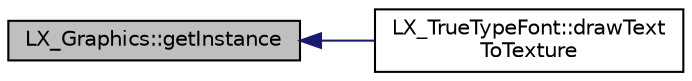 digraph "LX_Graphics::getInstance"
{
  edge [fontname="Helvetica",fontsize="10",labelfontname="Helvetica",labelfontsize="10"];
  node [fontname="Helvetica",fontsize="10",shape=record];
  rankdir="LR";
  Node1 [label="LX_Graphics::getInstance",height=0.2,width=0.4,color="black", fillcolor="grey75", style="filled" fontcolor="black"];
  Node1 -> Node2 [dir="back",color="midnightblue",fontsize="10",style="solid",fontname="Helvetica"];
  Node2 [label="LX_TrueTypeFont::drawText\lToTexture",height=0.2,width=0.4,color="black", fillcolor="white", style="filled",URL="$class_l_x___true_type_font.html#ac2fe2df7de580f8986b59664e1bfd5e7"];
}
